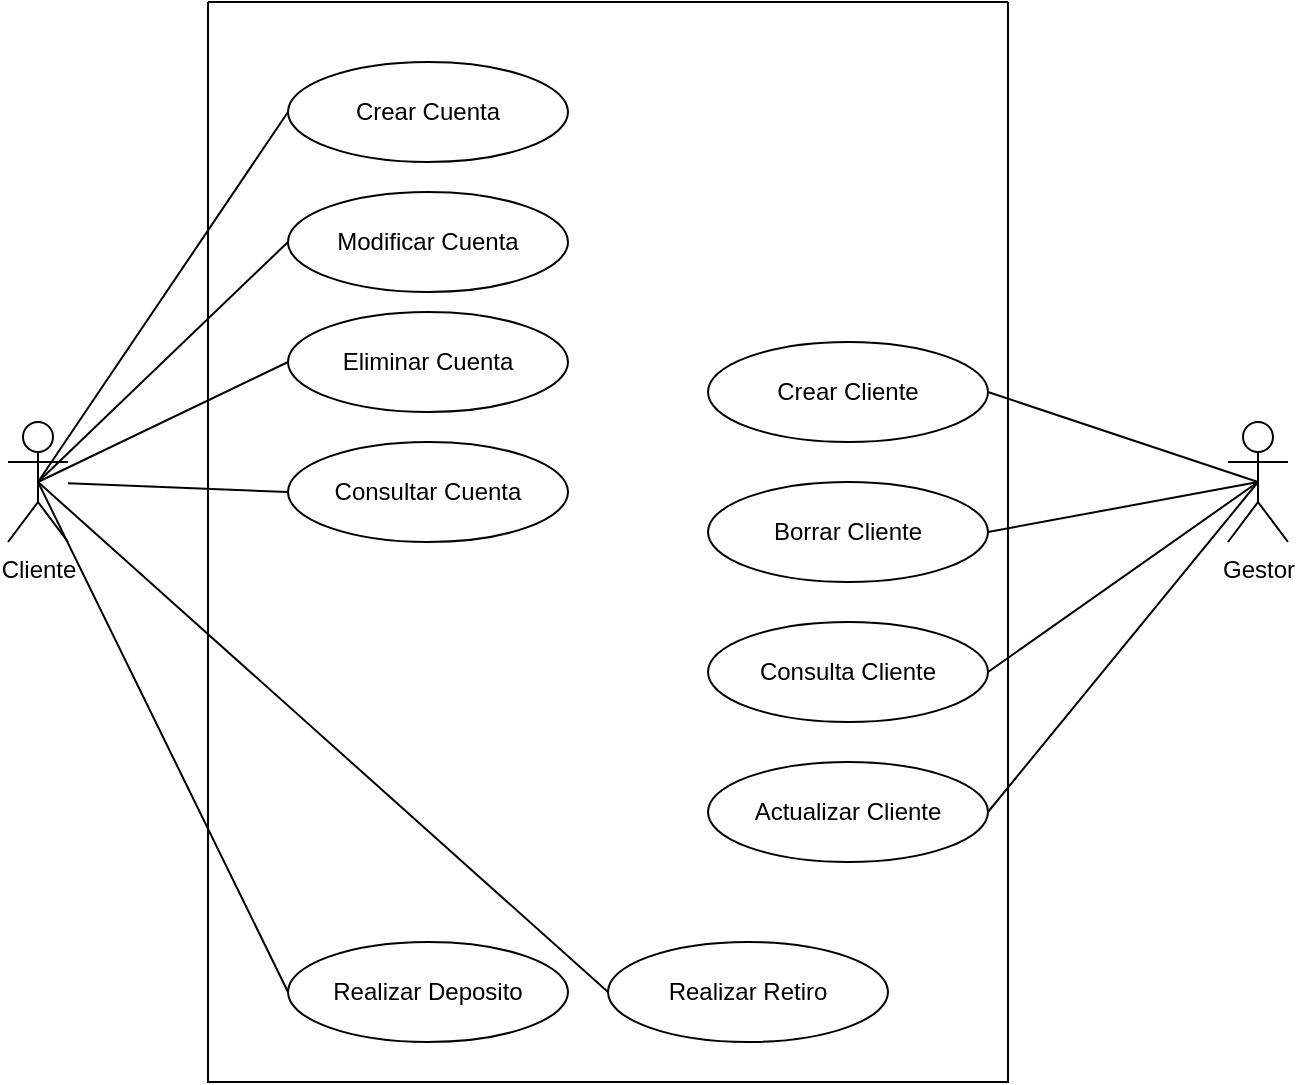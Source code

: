 <mxfile version="24.7.16">
  <diagram name="Página-1" id="Qangxu4KOl9QELPH4HGG">
    <mxGraphModel dx="1114" dy="602" grid="1" gridSize="10" guides="1" tooltips="1" connect="1" arrows="1" fold="1" page="1" pageScale="1" pageWidth="827" pageHeight="1169" math="0" shadow="0">
      <root>
        <mxCell id="0" />
        <mxCell id="1" parent="0" />
        <mxCell id="eu6xORxxn_r6Ddj-s_3J-1" value="" style="swimlane;startSize=0;" vertex="1" parent="1">
          <mxGeometry x="120" y="20" width="400" height="540" as="geometry" />
        </mxCell>
        <mxCell id="eu6xORxxn_r6Ddj-s_3J-3" value="Crear Cuenta" style="ellipse;whiteSpace=wrap;html=1;" vertex="1" parent="eu6xORxxn_r6Ddj-s_3J-1">
          <mxGeometry x="40" y="30" width="140" height="50" as="geometry" />
        </mxCell>
        <mxCell id="eu6xORxxn_r6Ddj-s_3J-4" value="Realizar Retiro" style="ellipse;whiteSpace=wrap;html=1;" vertex="1" parent="eu6xORxxn_r6Ddj-s_3J-1">
          <mxGeometry x="200" y="470" width="140" height="50" as="geometry" />
        </mxCell>
        <mxCell id="eu6xORxxn_r6Ddj-s_3J-5" value="Realizar Deposito" style="ellipse;whiteSpace=wrap;html=1;" vertex="1" parent="eu6xORxxn_r6Ddj-s_3J-1">
          <mxGeometry x="40" y="470" width="140" height="50" as="geometry" />
        </mxCell>
        <mxCell id="eu6xORxxn_r6Ddj-s_3J-13" value="Modificar Cuenta" style="ellipse;whiteSpace=wrap;html=1;" vertex="1" parent="eu6xORxxn_r6Ddj-s_3J-1">
          <mxGeometry x="40" y="95" width="140" height="50" as="geometry" />
        </mxCell>
        <mxCell id="eu6xORxxn_r6Ddj-s_3J-14" value="Eliminar Cuenta" style="ellipse;whiteSpace=wrap;html=1;" vertex="1" parent="eu6xORxxn_r6Ddj-s_3J-1">
          <mxGeometry x="40" y="155" width="140" height="50" as="geometry" />
        </mxCell>
        <mxCell id="eu6xORxxn_r6Ddj-s_3J-15" value="Consultar Cuenta" style="ellipse;whiteSpace=wrap;html=1;" vertex="1" parent="eu6xORxxn_r6Ddj-s_3J-1">
          <mxGeometry x="40" y="220" width="140" height="50" as="geometry" />
        </mxCell>
        <mxCell id="eu6xORxxn_r6Ddj-s_3J-21" value="Crear Cliente" style="ellipse;whiteSpace=wrap;html=1;" vertex="1" parent="eu6xORxxn_r6Ddj-s_3J-1">
          <mxGeometry x="250" y="170" width="140" height="50" as="geometry" />
        </mxCell>
        <mxCell id="eu6xORxxn_r6Ddj-s_3J-22" value="Borrar Cliente" style="ellipse;whiteSpace=wrap;html=1;" vertex="1" parent="eu6xORxxn_r6Ddj-s_3J-1">
          <mxGeometry x="250" y="240" width="140" height="50" as="geometry" />
        </mxCell>
        <mxCell id="eu6xORxxn_r6Ddj-s_3J-23" value="Consulta Cliente" style="ellipse;whiteSpace=wrap;html=1;" vertex="1" parent="eu6xORxxn_r6Ddj-s_3J-1">
          <mxGeometry x="250" y="310" width="140" height="50" as="geometry" />
        </mxCell>
        <mxCell id="eu6xORxxn_r6Ddj-s_3J-24" value="Actualizar Cliente" style="ellipse;whiteSpace=wrap;html=1;" vertex="1" parent="eu6xORxxn_r6Ddj-s_3J-1">
          <mxGeometry x="250" y="380" width="140" height="50" as="geometry" />
        </mxCell>
        <mxCell id="eu6xORxxn_r6Ddj-s_3J-2" value="Cliente" style="shape=umlActor;verticalLabelPosition=bottom;verticalAlign=top;html=1;outlineConnect=0;" vertex="1" parent="1">
          <mxGeometry x="20" y="230" width="30" height="60" as="geometry" />
        </mxCell>
        <mxCell id="eu6xORxxn_r6Ddj-s_3J-10" value="" style="endArrow=none;html=1;rounded=0;entryX=0;entryY=0.5;entryDx=0;entryDy=0;exitX=0.5;exitY=0.5;exitDx=0;exitDy=0;exitPerimeter=0;" edge="1" parent="1" source="eu6xORxxn_r6Ddj-s_3J-2" target="eu6xORxxn_r6Ddj-s_3J-3">
          <mxGeometry relative="1" as="geometry">
            <mxPoint x="330" y="310" as="sourcePoint" />
            <mxPoint x="490" y="310" as="targetPoint" />
          </mxGeometry>
        </mxCell>
        <mxCell id="eu6xORxxn_r6Ddj-s_3J-11" value="" style="endArrow=none;html=1;rounded=0;entryX=0;entryY=0.5;entryDx=0;entryDy=0;exitX=0.5;exitY=0.5;exitDx=0;exitDy=0;exitPerimeter=0;" edge="1" parent="1" source="eu6xORxxn_r6Ddj-s_3J-2" target="eu6xORxxn_r6Ddj-s_3J-4">
          <mxGeometry relative="1" as="geometry">
            <mxPoint x="150" y="240" as="sourcePoint" />
            <mxPoint x="380" y="105" as="targetPoint" />
          </mxGeometry>
        </mxCell>
        <mxCell id="eu6xORxxn_r6Ddj-s_3J-12" value="" style="endArrow=none;html=1;rounded=0;entryX=0;entryY=0.5;entryDx=0;entryDy=0;exitX=0.5;exitY=0.5;exitDx=0;exitDy=0;exitPerimeter=0;" edge="1" parent="1" source="eu6xORxxn_r6Ddj-s_3J-2" target="eu6xORxxn_r6Ddj-s_3J-5">
          <mxGeometry relative="1" as="geometry">
            <mxPoint x="170" y="260" as="sourcePoint" />
            <mxPoint x="390" y="115" as="targetPoint" />
          </mxGeometry>
        </mxCell>
        <mxCell id="eu6xORxxn_r6Ddj-s_3J-17" value="" style="endArrow=none;html=1;rounded=0;entryX=0;entryY=0.5;entryDx=0;entryDy=0;exitX=0.5;exitY=0.5;exitDx=0;exitDy=0;exitPerimeter=0;" edge="1" parent="1" source="eu6xORxxn_r6Ddj-s_3J-2" target="eu6xORxxn_r6Ddj-s_3J-13">
          <mxGeometry relative="1" as="geometry">
            <mxPoint x="45" y="270" as="sourcePoint" />
            <mxPoint x="170" y="85" as="targetPoint" />
          </mxGeometry>
        </mxCell>
        <mxCell id="eu6xORxxn_r6Ddj-s_3J-18" value="" style="endArrow=none;html=1;rounded=0;entryX=0;entryY=0.5;entryDx=0;entryDy=0;exitX=0.5;exitY=0.5;exitDx=0;exitDy=0;exitPerimeter=0;" edge="1" parent="1" source="eu6xORxxn_r6Ddj-s_3J-2" target="eu6xORxxn_r6Ddj-s_3J-14">
          <mxGeometry relative="1" as="geometry">
            <mxPoint x="55" y="280" as="sourcePoint" />
            <mxPoint x="180" y="95" as="targetPoint" />
          </mxGeometry>
        </mxCell>
        <mxCell id="eu6xORxxn_r6Ddj-s_3J-19" value="" style="endArrow=none;html=1;rounded=0;entryX=0;entryY=0.5;entryDx=0;entryDy=0;" edge="1" parent="1" source="eu6xORxxn_r6Ddj-s_3J-2" target="eu6xORxxn_r6Ddj-s_3J-15">
          <mxGeometry relative="1" as="geometry">
            <mxPoint x="65" y="290" as="sourcePoint" />
            <mxPoint x="190" y="105" as="targetPoint" />
          </mxGeometry>
        </mxCell>
        <mxCell id="eu6xORxxn_r6Ddj-s_3J-20" value="Gestor" style="shape=umlActor;verticalLabelPosition=bottom;verticalAlign=top;html=1;outlineConnect=0;" vertex="1" parent="1">
          <mxGeometry x="630" y="230" width="30" height="60" as="geometry" />
        </mxCell>
        <mxCell id="eu6xORxxn_r6Ddj-s_3J-25" value="" style="endArrow=none;html=1;rounded=0;entryX=1;entryY=0.5;entryDx=0;entryDy=0;exitX=0.5;exitY=0.5;exitDx=0;exitDy=0;exitPerimeter=0;" edge="1" parent="1" source="eu6xORxxn_r6Ddj-s_3J-20" target="eu6xORxxn_r6Ddj-s_3J-21">
          <mxGeometry relative="1" as="geometry">
            <mxPoint x="45" y="270" as="sourcePoint" />
            <mxPoint x="170" y="85" as="targetPoint" />
          </mxGeometry>
        </mxCell>
        <mxCell id="eu6xORxxn_r6Ddj-s_3J-26" value="" style="endArrow=none;html=1;rounded=0;entryX=1;entryY=0.5;entryDx=0;entryDy=0;exitX=0.5;exitY=0.5;exitDx=0;exitDy=0;exitPerimeter=0;" edge="1" parent="1" source="eu6xORxxn_r6Ddj-s_3J-20" target="eu6xORxxn_r6Ddj-s_3J-22">
          <mxGeometry relative="1" as="geometry">
            <mxPoint x="655" y="270" as="sourcePoint" />
            <mxPoint x="520" y="225" as="targetPoint" />
          </mxGeometry>
        </mxCell>
        <mxCell id="eu6xORxxn_r6Ddj-s_3J-27" value="" style="endArrow=none;html=1;rounded=0;entryX=1;entryY=0.5;entryDx=0;entryDy=0;exitX=0.5;exitY=0.5;exitDx=0;exitDy=0;exitPerimeter=0;" edge="1" parent="1" source="eu6xORxxn_r6Ddj-s_3J-20" target="eu6xORxxn_r6Ddj-s_3J-23">
          <mxGeometry relative="1" as="geometry">
            <mxPoint x="665" y="280" as="sourcePoint" />
            <mxPoint x="530" y="235" as="targetPoint" />
          </mxGeometry>
        </mxCell>
        <mxCell id="eu6xORxxn_r6Ddj-s_3J-28" value="" style="endArrow=none;html=1;rounded=0;entryX=1;entryY=0.5;entryDx=0;entryDy=0;exitX=0.5;exitY=0.5;exitDx=0;exitDy=0;exitPerimeter=0;" edge="1" parent="1" source="eu6xORxxn_r6Ddj-s_3J-20" target="eu6xORxxn_r6Ddj-s_3J-24">
          <mxGeometry relative="1" as="geometry">
            <mxPoint x="640" y="270" as="sourcePoint" />
            <mxPoint x="540" y="245" as="targetPoint" />
          </mxGeometry>
        </mxCell>
      </root>
    </mxGraphModel>
  </diagram>
</mxfile>

